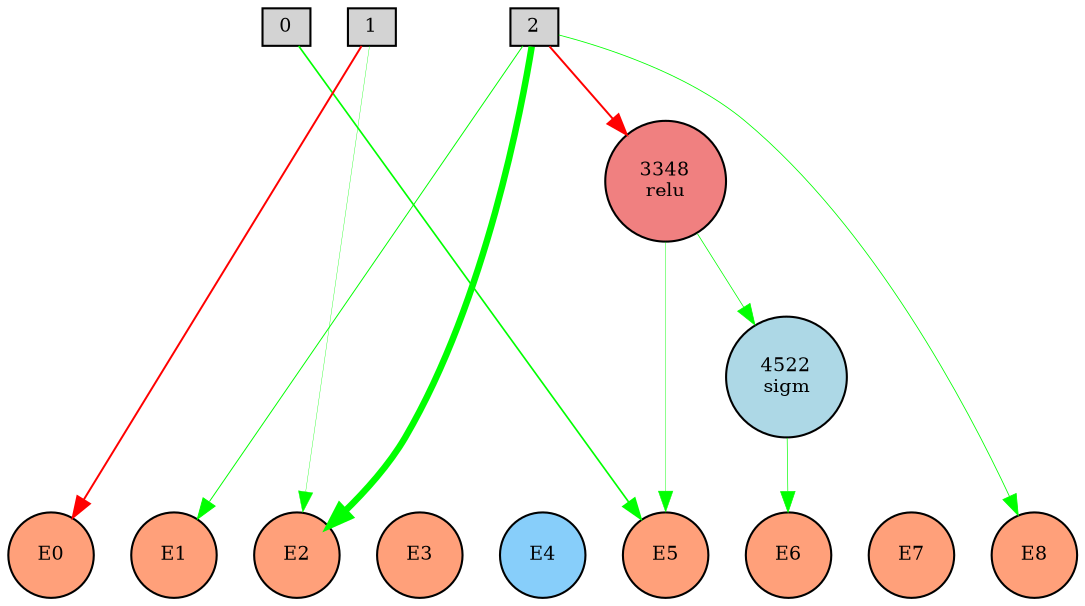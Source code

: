 digraph {
	node [fontsize=9 height=0.2 shape=circle width=0.2]
	subgraph inputs {
		node [shape=box style=filled]
		rank=source
		0 [fillcolor=lightgray]
		1 [fillcolor=lightgray]
		0 -> 1 [style=invis]
		2 [fillcolor=lightgray]
		1 -> 2 [style=invis]
	}
	subgraph outputs {
		node [style=filled]
		rank=sink
		E0 [fillcolor=lightsalmon fontsize=9 height=0.2 shape=circle width=0.2]
		E1 [fillcolor=lightsalmon fontsize=9 height=0.2 shape=circle width=0.2]
		E0 -> E1 [style=invis]
		E2 [fillcolor=lightsalmon fontsize=9 height=0.2 shape=circle width=0.2]
		E1 -> E2 [style=invis]
		E3 [fillcolor=lightsalmon fontsize=9 height=0.2 shape=circle width=0.2]
		E2 -> E3 [style=invis]
		E4 [fillcolor=lightskyblue fontsize=9 height=0.2 shape=circle width=0.2]
		E3 -> E4 [style=invis]
		E5 [fillcolor=lightsalmon fontsize=9 height=0.2 shape=circle width=0.2]
		E4 -> E5 [style=invis]
		E6 [fillcolor=lightsalmon fontsize=9 height=0.2 shape=circle width=0.2]
		E5 -> E6 [style=invis]
		E7 [fillcolor=lightsalmon fontsize=9 height=0.2 shape=circle width=0.2]
		E6 -> E7 [style=invis]
		E8 [fillcolor=lightsalmon fontsize=9 height=0.2 shape=circle width=0.2]
		E7 -> E8 [style=invis]
	}
	4522 [label="4522
sigm" fillcolor=lightblue style=filled]
	3348 [label="3348
relu" fillcolor=lightcoral style=filled]
	1 -> E0 [color=red penwidth=0.9411653538017619 style=solid]
	0 -> E5 [color=green penwidth=0.7994993005639336 style=solid]
	2 -> E2 [color=green penwidth=3.118926733635098 style=solid]
	2 -> 3348 [color=red penwidth=0.9429460221998545 style=solid]
	3348 -> 4522 [color=green penwidth=0.36033937188538256 style=solid]
	2 -> E1 [color=green penwidth=0.4644473262304689 style=solid]
	1 -> E2 [color=green penwidth=0.16813772191997628 style=solid]
	2 -> E8 [color=green penwidth=0.3928338892384322 style=solid]
	3348 -> E5 [color=green penwidth=0.21335938775246716 style=solid]
	4522 -> E6 [color=green penwidth=0.32754410208454876 style=solid]
}

